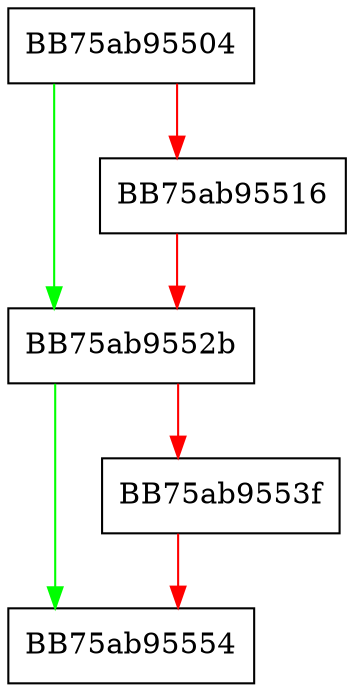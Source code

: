 digraph CmdLineScanCleanup {
  node [shape="box"];
  graph [splines=ortho];
  BB75ab95504 -> BB75ab9552b [color="green"];
  BB75ab95504 -> BB75ab95516 [color="red"];
  BB75ab95516 -> BB75ab9552b [color="red"];
  BB75ab9552b -> BB75ab95554 [color="green"];
  BB75ab9552b -> BB75ab9553f [color="red"];
  BB75ab9553f -> BB75ab95554 [color="red"];
}